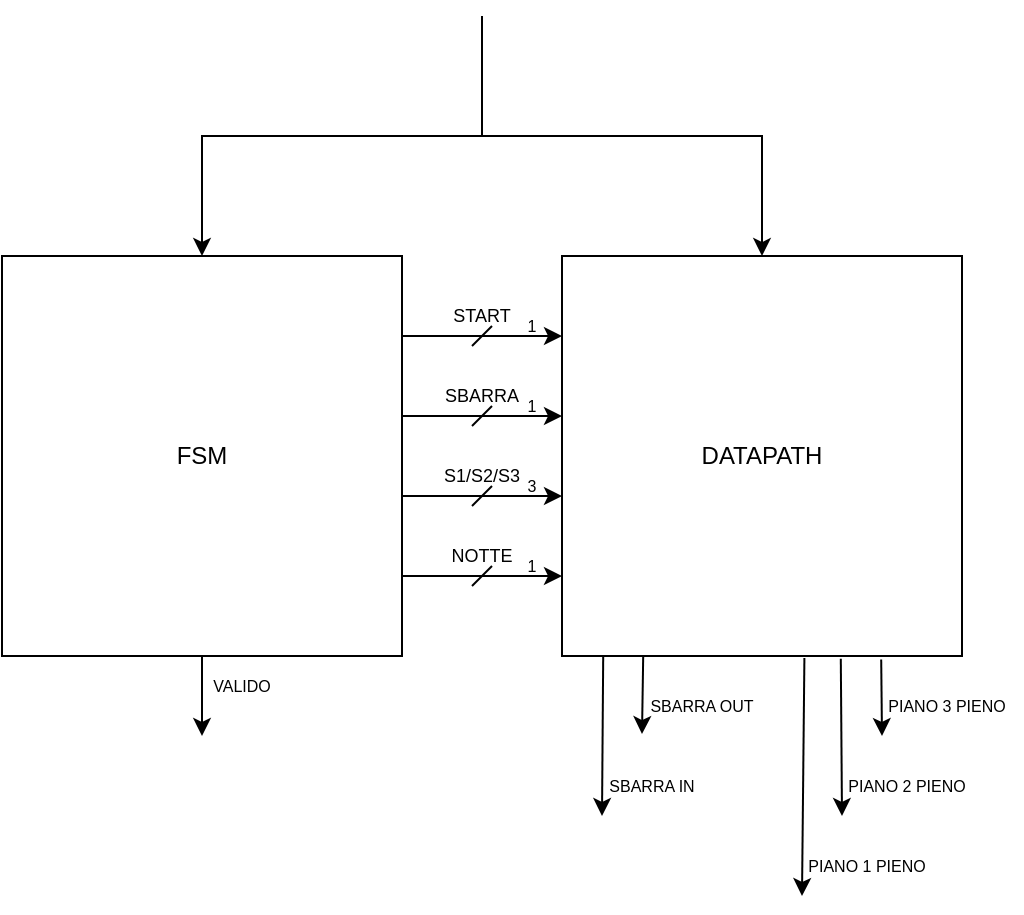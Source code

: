 <mxfile version="20.8.16" type="github" pages="2">
  <diagram name="Pagina-1" id="6l-LsoKqUjrPrVZIgJ_k">
    <mxGraphModel dx="1235" dy="679" grid="1" gridSize="5" guides="1" tooltips="1" connect="1" arrows="1" fold="1" page="1" pageScale="1" pageWidth="827" pageHeight="1169" math="0" shadow="0">
      <root>
        <mxCell id="0" />
        <mxCell id="1" parent="0" />
        <mxCell id="LfVebEQunFbGqOXE0l1t-1" value="" style="rounded=0;whiteSpace=wrap;html=1;" vertex="1" parent="1">
          <mxGeometry x="240" y="160" width="200" height="200" as="geometry" />
        </mxCell>
        <mxCell id="LfVebEQunFbGqOXE0l1t-2" value="" style="rounded=0;whiteSpace=wrap;html=1;" vertex="1" parent="1">
          <mxGeometry x="520" y="160" width="200" height="200" as="geometry" />
        </mxCell>
        <mxCell id="LfVebEQunFbGqOXE0l1t-3" value="" style="endArrow=classic;html=1;rounded=0;entryX=0.5;entryY=0;entryDx=0;entryDy=0;" edge="1" parent="1" target="LfVebEQunFbGqOXE0l1t-1">
          <mxGeometry width="50" height="50" relative="1" as="geometry">
            <mxPoint x="480" y="100" as="sourcePoint" />
            <mxPoint x="550" y="120" as="targetPoint" />
            <Array as="points">
              <mxPoint x="340" y="100" />
            </Array>
          </mxGeometry>
        </mxCell>
        <mxCell id="LfVebEQunFbGqOXE0l1t-4" value="" style="endArrow=classic;html=1;rounded=0;entryX=0.5;entryY=0;entryDx=0;entryDy=0;" edge="1" parent="1" target="LfVebEQunFbGqOXE0l1t-2">
          <mxGeometry width="50" height="50" relative="1" as="geometry">
            <mxPoint x="480" y="40" as="sourcePoint" />
            <mxPoint x="550" y="120" as="targetPoint" />
            <Array as="points">
              <mxPoint x="480" y="100" />
              <mxPoint x="620" y="100" />
            </Array>
          </mxGeometry>
        </mxCell>
        <mxCell id="LfVebEQunFbGqOXE0l1t-13" value="" style="endArrow=classic;html=1;rounded=0;entryX=0;entryY=0.5;entryDx=0;entryDy=0;exitX=1;exitY=0.5;exitDx=0;exitDy=0;" edge="1" parent="1">
          <mxGeometry width="50" height="50" relative="1" as="geometry">
            <mxPoint x="440" y="320" as="sourcePoint" />
            <mxPoint x="520" y="320" as="targetPoint" />
          </mxGeometry>
        </mxCell>
        <mxCell id="LfVebEQunFbGqOXE0l1t-14" value="" style="endArrow=classic;html=1;rounded=0;entryX=0;entryY=0.5;entryDx=0;entryDy=0;exitX=1;exitY=0.5;exitDx=0;exitDy=0;" edge="1" parent="1">
          <mxGeometry width="50" height="50" relative="1" as="geometry">
            <mxPoint x="440" y="280" as="sourcePoint" />
            <mxPoint x="520" y="280" as="targetPoint" />
          </mxGeometry>
        </mxCell>
        <mxCell id="LfVebEQunFbGqOXE0l1t-15" value="" style="endArrow=classic;html=1;rounded=0;entryX=0;entryY=0.5;entryDx=0;entryDy=0;exitX=1;exitY=0.5;exitDx=0;exitDy=0;" edge="1" parent="1">
          <mxGeometry width="50" height="50" relative="1" as="geometry">
            <mxPoint x="440" y="240" as="sourcePoint" />
            <mxPoint x="520" y="240" as="targetPoint" />
          </mxGeometry>
        </mxCell>
        <mxCell id="LfVebEQunFbGqOXE0l1t-16" value="" style="endArrow=classic;html=1;rounded=0;entryX=0;entryY=0.5;entryDx=0;entryDy=0;exitX=1;exitY=0.5;exitDx=0;exitDy=0;" edge="1" parent="1">
          <mxGeometry width="50" height="50" relative="1" as="geometry">
            <mxPoint x="440" y="200" as="sourcePoint" />
            <mxPoint x="520" y="200" as="targetPoint" />
          </mxGeometry>
        </mxCell>
        <mxCell id="LfVebEQunFbGqOXE0l1t-20" value="" style="endArrow=none;html=1;rounded=0;" edge="1" parent="1">
          <mxGeometry width="50" height="50" relative="1" as="geometry">
            <mxPoint x="475" y="285" as="sourcePoint" />
            <mxPoint x="485" y="275" as="targetPoint" />
          </mxGeometry>
        </mxCell>
        <mxCell id="LfVebEQunFbGqOXE0l1t-21" value="" style="endArrow=none;html=1;rounded=0;" edge="1" parent="1">
          <mxGeometry width="50" height="50" relative="1" as="geometry">
            <mxPoint x="475" y="325" as="sourcePoint" />
            <mxPoint x="485" y="315" as="targetPoint" />
          </mxGeometry>
        </mxCell>
        <mxCell id="LfVebEQunFbGqOXE0l1t-22" value="" style="endArrow=none;html=1;rounded=0;" edge="1" parent="1">
          <mxGeometry width="50" height="50" relative="1" as="geometry">
            <mxPoint x="475" y="245" as="sourcePoint" />
            <mxPoint x="485" y="235" as="targetPoint" />
          </mxGeometry>
        </mxCell>
        <mxCell id="LfVebEQunFbGqOXE0l1t-23" value="" style="endArrow=none;html=1;rounded=0;" edge="1" parent="1">
          <mxGeometry width="50" height="50" relative="1" as="geometry">
            <mxPoint x="475" y="205" as="sourcePoint" />
            <mxPoint x="485" y="195" as="targetPoint" />
          </mxGeometry>
        </mxCell>
        <mxCell id="LfVebEQunFbGqOXE0l1t-24" value="FSM" style="text;html=1;strokeColor=none;fillColor=none;align=center;verticalAlign=middle;whiteSpace=wrap;rounded=0;" vertex="1" parent="1">
          <mxGeometry x="310" y="245" width="60" height="30" as="geometry" />
        </mxCell>
        <mxCell id="LfVebEQunFbGqOXE0l1t-25" value="DATAPATH" style="text;html=1;strokeColor=none;fillColor=none;align=center;verticalAlign=middle;whiteSpace=wrap;rounded=0;" vertex="1" parent="1">
          <mxGeometry x="590" y="245" width="60" height="30" as="geometry" />
        </mxCell>
        <mxCell id="LfVebEQunFbGqOXE0l1t-26" value="START" style="text;html=1;strokeColor=none;fillColor=none;align=center;verticalAlign=middle;whiteSpace=wrap;rounded=0;fontSize=9;" vertex="1" parent="1">
          <mxGeometry x="450" y="175" width="60" height="30" as="geometry" />
        </mxCell>
        <mxCell id="LfVebEQunFbGqOXE0l1t-27" value="SBARRA" style="text;html=1;strokeColor=none;fillColor=none;align=center;verticalAlign=middle;whiteSpace=wrap;rounded=0;fontSize=9;" vertex="1" parent="1">
          <mxGeometry x="450" y="215" width="60" height="30" as="geometry" />
        </mxCell>
        <mxCell id="LfVebEQunFbGqOXE0l1t-28" value="S1/S2/S3" style="text;html=1;strokeColor=none;fillColor=none;align=center;verticalAlign=middle;whiteSpace=wrap;rounded=0;fontSize=9;" vertex="1" parent="1">
          <mxGeometry x="450" y="255" width="60" height="30" as="geometry" />
        </mxCell>
        <mxCell id="LfVebEQunFbGqOXE0l1t-29" value="NOTTE" style="text;html=1;strokeColor=none;fillColor=none;align=center;verticalAlign=middle;whiteSpace=wrap;rounded=0;fontSize=9;" vertex="1" parent="1">
          <mxGeometry x="450" y="295" width="60" height="30" as="geometry" />
        </mxCell>
        <mxCell id="LfVebEQunFbGqOXE0l1t-31" value="1" style="text;html=1;strokeColor=none;fillColor=none;align=center;verticalAlign=middle;whiteSpace=wrap;rounded=0;fontSize=8;" vertex="1" parent="1">
          <mxGeometry x="475" y="180" width="60" height="30" as="geometry" />
        </mxCell>
        <mxCell id="LfVebEQunFbGqOXE0l1t-32" value="1" style="text;html=1;strokeColor=none;fillColor=none;align=center;verticalAlign=middle;whiteSpace=wrap;rounded=0;fontSize=8;" vertex="1" parent="1">
          <mxGeometry x="475" y="220" width="60" height="30" as="geometry" />
        </mxCell>
        <mxCell id="LfVebEQunFbGqOXE0l1t-33" value="3" style="text;html=1;strokeColor=none;fillColor=none;align=center;verticalAlign=middle;whiteSpace=wrap;rounded=0;fontSize=8;" vertex="1" parent="1">
          <mxGeometry x="475" y="260" width="60" height="30" as="geometry" />
        </mxCell>
        <mxCell id="LfVebEQunFbGqOXE0l1t-34" value="1" style="text;html=1;strokeColor=none;fillColor=none;align=center;verticalAlign=middle;whiteSpace=wrap;rounded=0;fontSize=8;" vertex="1" parent="1">
          <mxGeometry x="475" y="300" width="60" height="30" as="geometry" />
        </mxCell>
        <mxCell id="LfVebEQunFbGqOXE0l1t-35" value="" style="endArrow=classic;html=1;rounded=0;fontSize=8;exitX=0.5;exitY=1;exitDx=0;exitDy=0;" edge="1" parent="1" source="LfVebEQunFbGqOXE0l1t-1">
          <mxGeometry width="50" height="50" relative="1" as="geometry">
            <mxPoint x="490" y="390" as="sourcePoint" />
            <mxPoint x="340" y="400" as="targetPoint" />
          </mxGeometry>
        </mxCell>
        <mxCell id="LfVebEQunFbGqOXE0l1t-39" value="" style="endArrow=classic;html=1;rounded=0;fontSize=8;exitX=0.103;exitY=1.005;exitDx=0;exitDy=0;exitPerimeter=0;" edge="1" parent="1">
          <mxGeometry width="50" height="50" relative="1" as="geometry">
            <mxPoint x="540.6" y="360" as="sourcePoint" />
            <mxPoint x="540" y="440" as="targetPoint" />
          </mxGeometry>
        </mxCell>
        <mxCell id="LfVebEQunFbGqOXE0l1t-40" value="" style="endArrow=classic;html=1;rounded=0;fontSize=8;exitX=0.103;exitY=1.005;exitDx=0;exitDy=0;exitPerimeter=0;" edge="1" parent="1">
          <mxGeometry width="50" height="50" relative="1" as="geometry">
            <mxPoint x="560.6" y="360" as="sourcePoint" />
            <mxPoint x="560" y="399" as="targetPoint" />
          </mxGeometry>
        </mxCell>
        <mxCell id="LfVebEQunFbGqOXE0l1t-41" value="VALIDO" style="text;html=1;strokeColor=none;fillColor=none;align=center;verticalAlign=middle;whiteSpace=wrap;rounded=0;fontSize=8;" vertex="1" parent="1">
          <mxGeometry x="330" y="360" width="60" height="30" as="geometry" />
        </mxCell>
        <mxCell id="LfVebEQunFbGqOXE0l1t-42" value="SBARRA IN" style="text;html=1;strokeColor=none;fillColor=none;align=center;verticalAlign=middle;whiteSpace=wrap;rounded=0;fontSize=8;" vertex="1" parent="1">
          <mxGeometry x="535" y="410" width="60" height="30" as="geometry" />
        </mxCell>
        <mxCell id="LfVebEQunFbGqOXE0l1t-43" value="SBARRA OUT" style="text;html=1;strokeColor=none;fillColor=none;align=center;verticalAlign=middle;whiteSpace=wrap;rounded=0;fontSize=8;" vertex="1" parent="1">
          <mxGeometry x="560" y="370" width="60" height="30" as="geometry" />
        </mxCell>
        <mxCell id="LfVebEQunFbGqOXE0l1t-45" value="" style="endArrow=classic;html=1;rounded=0;fontSize=8;exitX=0.606;exitY=1.005;exitDx=0;exitDy=0;exitPerimeter=0;" edge="1" parent="1" source="LfVebEQunFbGqOXE0l1t-2">
          <mxGeometry width="50" height="50" relative="1" as="geometry">
            <mxPoint x="490" y="390" as="sourcePoint" />
            <mxPoint x="640" y="480" as="targetPoint" />
          </mxGeometry>
        </mxCell>
        <mxCell id="LfVebEQunFbGqOXE0l1t-46" value="" style="endArrow=classic;html=1;rounded=0;fontSize=8;exitX=0.697;exitY=1.007;exitDx=0;exitDy=0;exitPerimeter=0;" edge="1" parent="1" source="LfVebEQunFbGqOXE0l1t-2">
          <mxGeometry width="50" height="50" relative="1" as="geometry">
            <mxPoint x="490" y="390" as="sourcePoint" />
            <mxPoint x="660" y="440" as="targetPoint" />
          </mxGeometry>
        </mxCell>
        <mxCell id="LfVebEQunFbGqOXE0l1t-47" value="" style="endArrow=classic;html=1;rounded=0;fontSize=8;exitX=0.798;exitY=1.009;exitDx=0;exitDy=0;exitPerimeter=0;" edge="1" parent="1" source="LfVebEQunFbGqOXE0l1t-2">
          <mxGeometry width="50" height="50" relative="1" as="geometry">
            <mxPoint x="490" y="390" as="sourcePoint" />
            <mxPoint x="680" y="400" as="targetPoint" />
          </mxGeometry>
        </mxCell>
        <mxCell id="LfVebEQunFbGqOXE0l1t-48" value="PIANO 1 PIENO" style="text;html=1;strokeColor=none;fillColor=none;align=center;verticalAlign=middle;whiteSpace=wrap;rounded=0;fontSize=8;" vertex="1" parent="1">
          <mxGeometry x="635" y="450" width="75" height="30" as="geometry" />
        </mxCell>
        <mxCell id="LfVebEQunFbGqOXE0l1t-49" value="PIANO 2 PIENO" style="text;html=1;strokeColor=none;fillColor=none;align=center;verticalAlign=middle;whiteSpace=wrap;rounded=0;fontSize=8;" vertex="1" parent="1">
          <mxGeometry x="655" y="410" width="75" height="30" as="geometry" />
        </mxCell>
        <mxCell id="LfVebEQunFbGqOXE0l1t-50" value="PIANO 3 PIENO" style="text;html=1;strokeColor=none;fillColor=none;align=center;verticalAlign=middle;whiteSpace=wrap;rounded=0;fontSize=8;" vertex="1" parent="1">
          <mxGeometry x="675" y="370" width="75" height="30" as="geometry" />
        </mxCell>
      </root>
    </mxGraphModel>
  </diagram>
  <diagram id="TWFOzJxX98V8W1JuesD9" name="Pagina-2">
    <mxGraphModel dx="875" dy="481" grid="1" gridSize="5" guides="1" tooltips="1" connect="1" arrows="1" fold="1" page="1" pageScale="1" pageWidth="827" pageHeight="1169" math="0" shadow="0">
      <root>
        <mxCell id="0" />
        <mxCell id="1" parent="0" />
        <mxCell id="q6vrCJKAZjrKlgGLTuHm-1" value="" style="ellipse;whiteSpace=wrap;html=1;fontSize=8;" vertex="1" parent="1">
          <mxGeometry x="120" y="160" width="80" height="80" as="geometry" />
        </mxCell>
        <mxCell id="q6vrCJKAZjrKlgGLTuHm-2" value="" style="ellipse;whiteSpace=wrap;html=1;fontSize=8;" vertex="1" parent="1">
          <mxGeometry x="240" y="160" width="80" height="80" as="geometry" />
        </mxCell>
        <mxCell id="q6vrCJKAZjrKlgGLTuHm-3" value="" style="ellipse;whiteSpace=wrap;html=1;fontSize=8;" vertex="1" parent="1">
          <mxGeometry x="360" y="160" width="80" height="80" as="geometry" />
        </mxCell>
        <mxCell id="q6vrCJKAZjrKlgGLTuHm-4" value="" style="ellipse;whiteSpace=wrap;html=1;fontSize=8;" vertex="1" parent="1">
          <mxGeometry x="480" y="160" width="80" height="80" as="geometry" />
        </mxCell>
        <mxCell id="q6vrCJKAZjrKlgGLTuHm-5" value="" style="ellipse;whiteSpace=wrap;html=1;fontSize=8;" vertex="1" parent="1">
          <mxGeometry x="600" y="160" width="80" height="80" as="geometry" />
        </mxCell>
        <mxCell id="q6vrCJKAZjrKlgGLTuHm-8" value="" style="endArrow=classic;html=1;fontSize=8;exitX=0;exitY=1;exitDx=0;exitDy=0;entryX=0;entryY=0;entryDx=0;entryDy=0;curved=1;" edge="1" parent="1" source="q6vrCJKAZjrKlgGLTuHm-1" target="q6vrCJKAZjrKlgGLTuHm-1">
          <mxGeometry width="50" height="50" relative="1" as="geometry">
            <mxPoint x="110" y="220" as="sourcePoint" />
            <mxPoint x="120" y="150" as="targetPoint" />
            <Array as="points">
              <mxPoint x="100" y="235" />
              <mxPoint x="80" y="220" />
              <mxPoint x="70" y="200" />
              <mxPoint x="80" y="180" />
              <mxPoint x="100" y="165" />
            </Array>
          </mxGeometry>
        </mxCell>
        <mxCell id="q6vrCJKAZjrKlgGLTuHm-9" value="0----/0000011&lt;br&gt;-0---/0000011&lt;br&gt;--0--/0000011&lt;br&gt;---0-/0000011&lt;br&gt;----0/0000011" style="text;html=1;strokeColor=none;fillColor=none;align=center;verticalAlign=middle;whiteSpace=wrap;rounded=0;fontSize=8;" vertex="1" parent="1">
          <mxGeometry x="15" y="185" width="60" height="30" as="geometry" />
        </mxCell>
        <mxCell id="q6vrCJKAZjrKlgGLTuHm-10" value="" style="endArrow=classic;html=1;fontSize=8;curved=1;exitX=1;exitY=0;exitDx=0;exitDy=0;entryX=0;entryY=0;entryDx=0;entryDy=0;" edge="1" parent="1" source="q6vrCJKAZjrKlgGLTuHm-1" target="q6vrCJKAZjrKlgGLTuHm-2">
          <mxGeometry width="50" height="50" relative="1" as="geometry">
            <mxPoint x="175" y="195" as="sourcePoint" />
            <mxPoint x="225" y="145" as="targetPoint" />
            <Array as="points">
              <mxPoint x="220" y="150" />
            </Array>
          </mxGeometry>
        </mxCell>
        <mxCell id="q6vrCJKAZjrKlgGLTuHm-14" value="" style="endArrow=classic;html=1;fontSize=8;curved=1;exitX=1;exitY=0;exitDx=0;exitDy=0;entryX=0;entryY=0;entryDx=0;entryDy=0;" edge="1" parent="1" source="q6vrCJKAZjrKlgGLTuHm-2" target="q6vrCJKAZjrKlgGLTuHm-3">
          <mxGeometry width="50" height="50" relative="1" as="geometry">
            <mxPoint x="325" y="210" as="sourcePoint" />
            <mxPoint x="375" y="160" as="targetPoint" />
            <Array as="points">
              <mxPoint x="340" y="150" />
            </Array>
          </mxGeometry>
        </mxCell>
        <mxCell id="q6vrCJKAZjrKlgGLTuHm-15" value="" style="endArrow=classic;html=1;fontSize=8;curved=1;exitX=1;exitY=0;exitDx=0;exitDy=0;entryX=0;entryY=0;entryDx=0;entryDy=0;" edge="1" parent="1" source="q6vrCJKAZjrKlgGLTuHm-3" target="q6vrCJKAZjrKlgGLTuHm-4">
          <mxGeometry width="50" height="50" relative="1" as="geometry">
            <mxPoint x="410" y="215" as="sourcePoint" />
            <mxPoint x="460" y="165" as="targetPoint" />
            <Array as="points">
              <mxPoint x="460" y="150" />
            </Array>
          </mxGeometry>
        </mxCell>
        <mxCell id="q6vrCJKAZjrKlgGLTuHm-16" value="" style="endArrow=classic;html=1;fontSize=8;curved=1;exitX=1;exitY=0;exitDx=0;exitDy=0;entryX=0;entryY=0;entryDx=0;entryDy=0;" edge="1" parent="1" source="q6vrCJKAZjrKlgGLTuHm-4" target="q6vrCJKAZjrKlgGLTuHm-5">
          <mxGeometry width="50" height="50" relative="1" as="geometry">
            <mxPoint x="585" y="190" as="sourcePoint" />
            <mxPoint x="635" y="140" as="targetPoint" />
            <Array as="points">
              <mxPoint x="580" y="150" />
            </Array>
          </mxGeometry>
        </mxCell>
        <mxCell id="q6vrCJKAZjrKlgGLTuHm-17" value="" style="endArrow=classic;html=1;fontSize=8;curved=1;entryX=1;entryY=1;entryDx=0;entryDy=0;exitX=0;exitY=1;exitDx=0;exitDy=0;" edge="1" parent="1" source="q6vrCJKAZjrKlgGLTuHm-5" target="q6vrCJKAZjrKlgGLTuHm-1">
          <mxGeometry width="50" height="50" relative="1" as="geometry">
            <mxPoint x="450" y="280" as="sourcePoint" />
            <mxPoint x="500" y="230" as="targetPoint" />
            <Array as="points">
              <mxPoint x="390" y="315" />
            </Array>
          </mxGeometry>
        </mxCell>
        <mxCell id="tXujlcTN95ilQmsNVcoB-1" value="" style="endArrow=classic;html=1;fontSize=8;exitX=0;exitY=1;exitDx=0;exitDy=0;entryX=0;entryY=0;entryDx=0;entryDy=0;curved=1;" edge="1" parent="1">
          <mxGeometry width="50" height="50" relative="1" as="geometry">
            <mxPoint x="670.0" y="171.716" as="sourcePoint" />
            <mxPoint x="670.0" y="228.284" as="targetPoint" />
            <Array as="points">
              <mxPoint x="701.716" y="165" />
              <mxPoint x="721.716" y="180" />
              <mxPoint x="731.716" y="200" />
              <mxPoint x="721.716" y="220" />
              <mxPoint x="701.716" y="235" />
            </Array>
          </mxGeometry>
        </mxCell>
      </root>
    </mxGraphModel>
  </diagram>
</mxfile>
